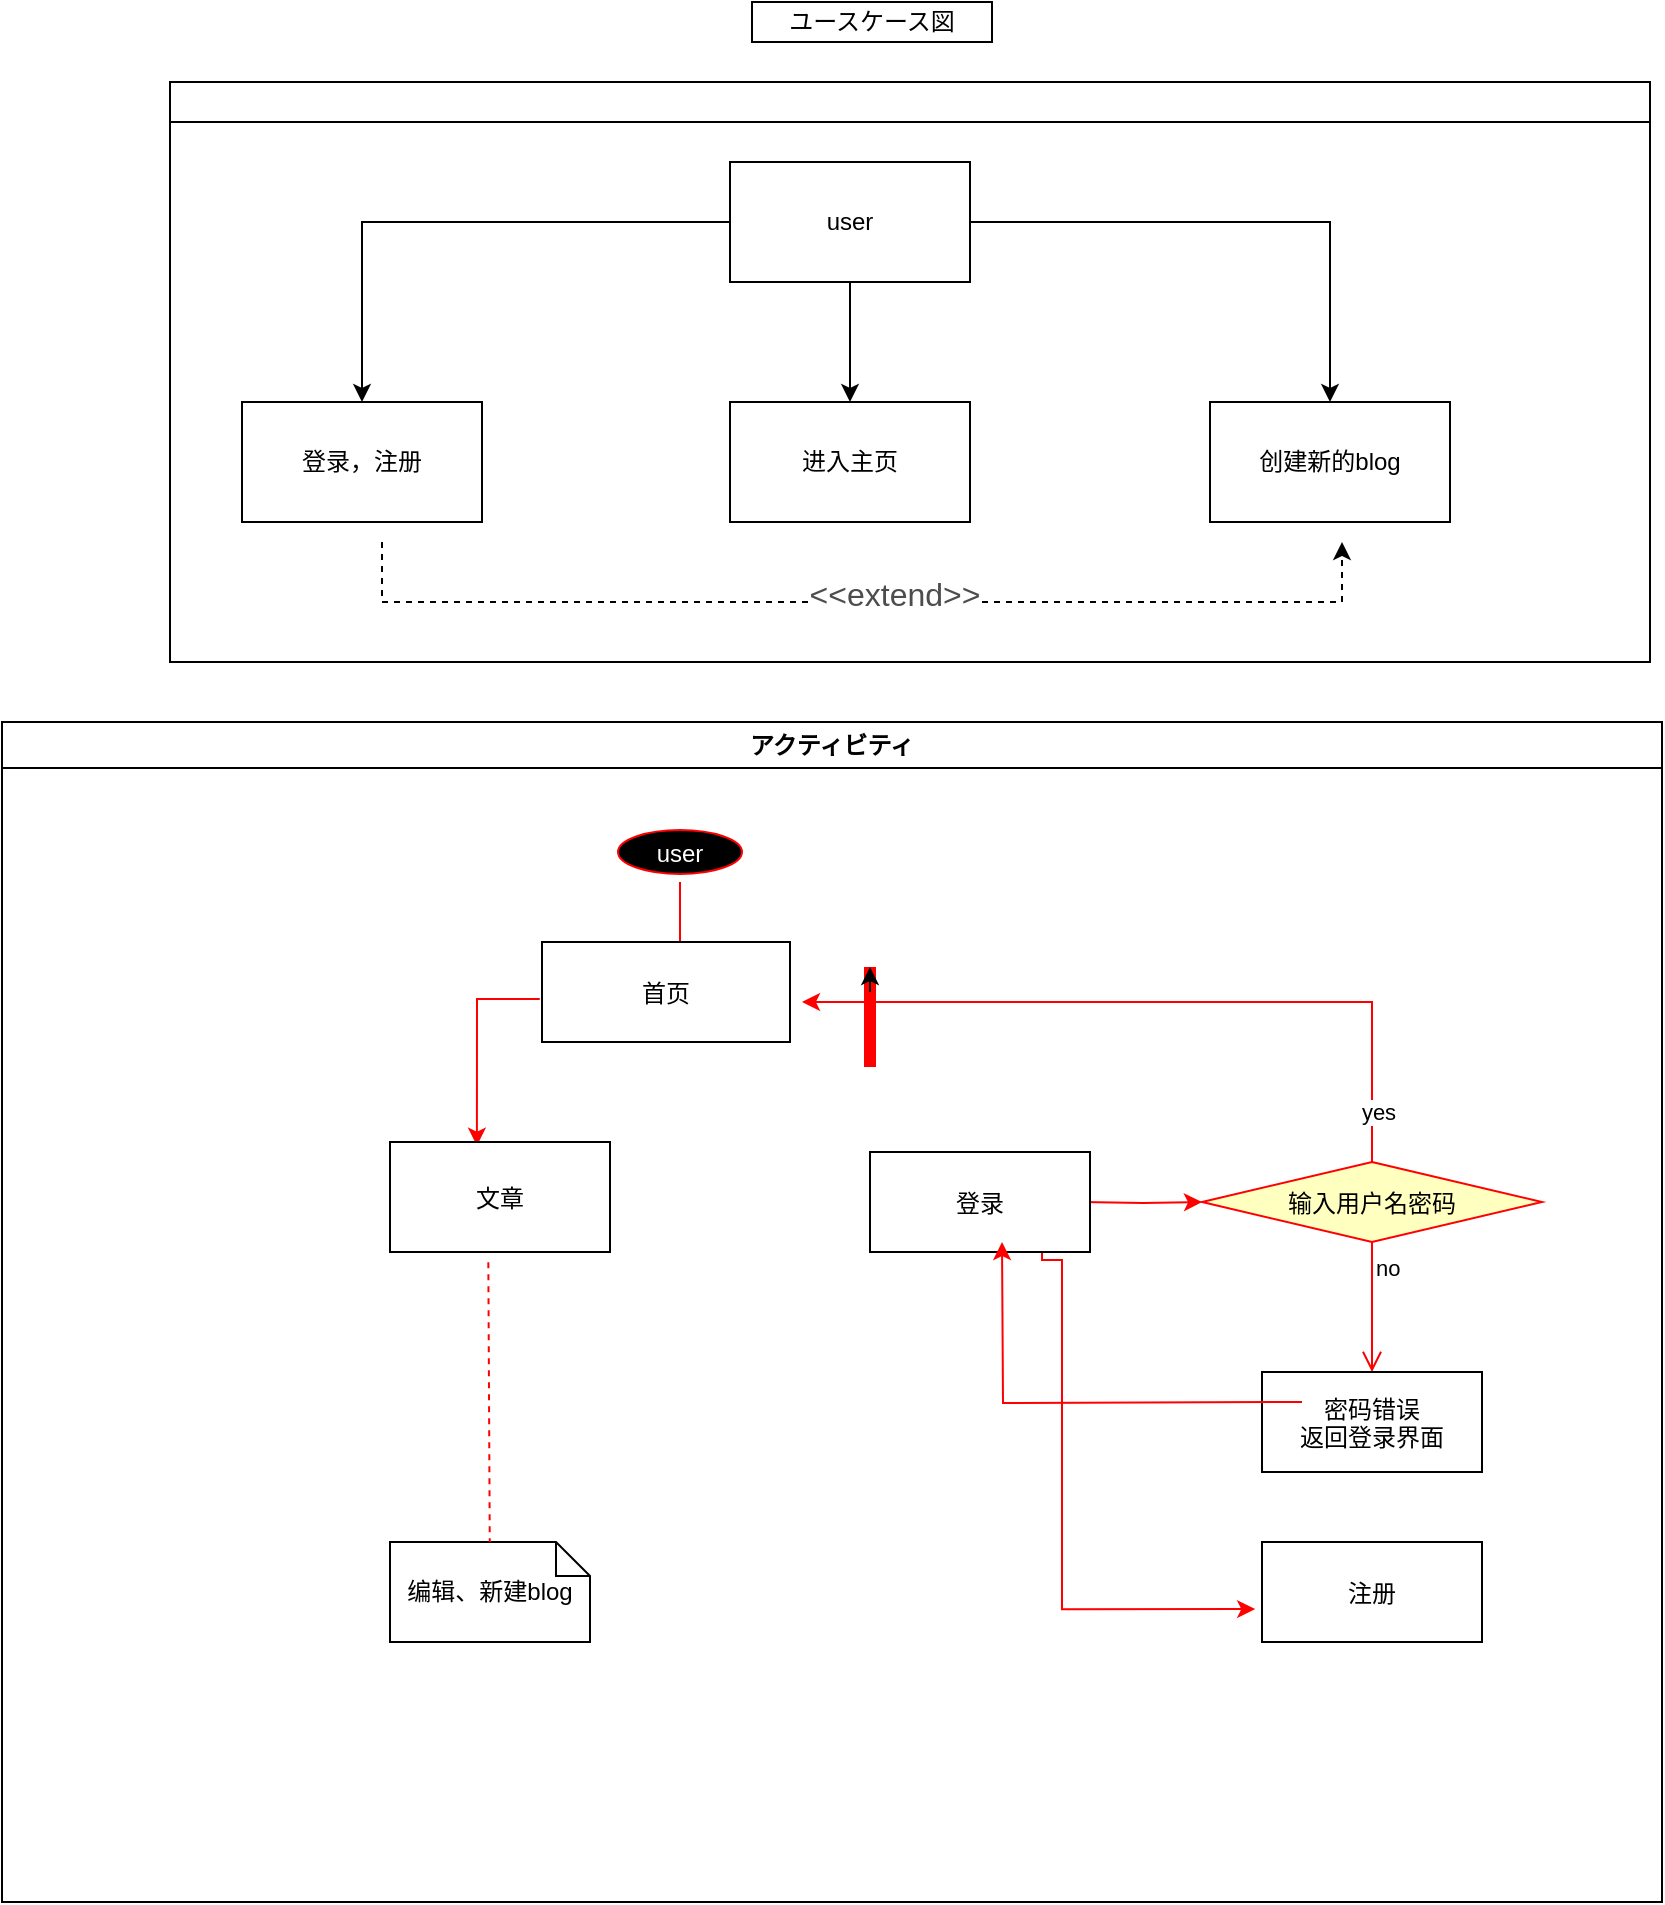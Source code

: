 <mxfile version="17.5.0" type="github">
  <diagram id="prtHgNgQTEPvFCAcTncT" name="Page-1">
    <mxGraphModel dx="2310" dy="781" grid="1" gridSize="10" guides="1" tooltips="1" connect="1" arrows="1" fold="1" page="1" pageScale="1" pageWidth="827" pageHeight="1169" math="0" shadow="0">
      <root>
        <mxCell id="0" />
        <mxCell id="1" parent="0" />
        <mxCell id="dNxyNK7c78bLwvsdeMH5-11" value="" style="swimlane;html=1;startSize=20;horizontal=1;containerType=tree;glass=0;" parent="1" vertex="1">
          <mxGeometry x="44" y="90" width="740" height="290" as="geometry" />
        </mxCell>
        <mxCell id="MEE-5n64z5JgvB7CfafD-5" style="edgeStyle=orthogonalEdgeStyle;rounded=0;orthogonalLoop=1;jettySize=auto;html=1;entryX=0.5;entryY=0;entryDx=0;entryDy=0;" edge="1" parent="dNxyNK7c78bLwvsdeMH5-11" source="MEE-5n64z5JgvB7CfafD-4" target="MEE-5n64z5JgvB7CfafD-2">
          <mxGeometry relative="1" as="geometry" />
        </mxCell>
        <mxCell id="MEE-5n64z5JgvB7CfafD-7" style="edgeStyle=orthogonalEdgeStyle;rounded=0;orthogonalLoop=1;jettySize=auto;html=1;entryX=0.5;entryY=0;entryDx=0;entryDy=0;" edge="1" parent="dNxyNK7c78bLwvsdeMH5-11" source="MEE-5n64z5JgvB7CfafD-4" target="MEE-5n64z5JgvB7CfafD-1">
          <mxGeometry relative="1" as="geometry" />
        </mxCell>
        <mxCell id="MEE-5n64z5JgvB7CfafD-59" style="edgeStyle=orthogonalEdgeStyle;rounded=0;orthogonalLoop=1;jettySize=auto;html=1;entryX=0.5;entryY=0;entryDx=0;entryDy=0;" edge="1" parent="dNxyNK7c78bLwvsdeMH5-11" source="MEE-5n64z5JgvB7CfafD-4" target="MEE-5n64z5JgvB7CfafD-58">
          <mxGeometry relative="1" as="geometry" />
        </mxCell>
        <mxCell id="MEE-5n64z5JgvB7CfafD-4" value="user" style="rounded=0;whiteSpace=wrap;html=1;" vertex="1" parent="dNxyNK7c78bLwvsdeMH5-11">
          <mxGeometry x="280" y="40" width="120" height="60" as="geometry" />
        </mxCell>
        <mxCell id="MEE-5n64z5JgvB7CfafD-2" value="进入主页" style="rounded=0;whiteSpace=wrap;html=1;" vertex="1" parent="dNxyNK7c78bLwvsdeMH5-11">
          <mxGeometry x="280" y="160" width="120" height="60" as="geometry" />
        </mxCell>
        <mxCell id="MEE-5n64z5JgvB7CfafD-1" value="创建新的blog" style="rounded=0;whiteSpace=wrap;html=1;" vertex="1" parent="dNxyNK7c78bLwvsdeMH5-11">
          <mxGeometry x="520" y="160" width="120" height="60" as="geometry" />
        </mxCell>
        <mxCell id="MEE-5n64z5JgvB7CfafD-58" value="登录，注册" style="rounded=0;whiteSpace=wrap;html=1;" vertex="1" parent="dNxyNK7c78bLwvsdeMH5-11">
          <mxGeometry x="36" y="160" width="120" height="60" as="geometry" />
        </mxCell>
        <mxCell id="MEE-5n64z5JgvB7CfafD-8" value="ユースケース図" style="whiteSpace=wrap;html=1;" vertex="1" parent="1">
          <mxGeometry x="335" y="50" width="120" height="20" as="geometry" />
        </mxCell>
        <mxCell id="MEE-5n64z5JgvB7CfafD-18" value="アクティビティ" style="swimlane;whiteSpace=wrap" vertex="1" parent="1">
          <mxGeometry x="-40" y="410" width="830" height="590" as="geometry" />
        </mxCell>
        <mxCell id="MEE-5n64z5JgvB7CfafD-19" value="user" style="ellipse;shape=startState;fillColor=#000000;strokeColor=#ff0000;fontColor=#FFFFFF;" vertex="1" parent="MEE-5n64z5JgvB7CfafD-18">
          <mxGeometry x="304" y="50" width="70" height="30" as="geometry" />
        </mxCell>
        <mxCell id="MEE-5n64z5JgvB7CfafD-20" value="" style="edgeStyle=elbowEdgeStyle;elbow=horizontal;verticalAlign=bottom;endArrow=open;endSize=8;strokeColor=#FF0000;endFill=1;rounded=0" edge="1" parent="MEE-5n64z5JgvB7CfafD-18" source="MEE-5n64z5JgvB7CfafD-19">
          <mxGeometry x="40" y="20" as="geometry">
            <mxPoint x="340" y="120" as="targetPoint" />
            <Array as="points">
              <mxPoint x="339" y="100" />
            </Array>
          </mxGeometry>
        </mxCell>
        <mxCell id="MEE-5n64z5JgvB7CfafD-73" style="edgeStyle=orthogonalEdgeStyle;rounded=0;orthogonalLoop=1;jettySize=auto;html=1;entryX=0.395;entryY=0.034;entryDx=0;entryDy=0;entryPerimeter=0;strokeColor=#FF0000;exitX=-0.009;exitY=0.569;exitDx=0;exitDy=0;exitPerimeter=0;" edge="1" parent="MEE-5n64z5JgvB7CfafD-18" source="MEE-5n64z5JgvB7CfafD-21" target="MEE-5n64z5JgvB7CfafD-24">
          <mxGeometry relative="1" as="geometry">
            <mxPoint x="260" y="135" as="sourcePoint" />
            <Array as="points">
              <mxPoint x="237" y="139" />
            </Array>
          </mxGeometry>
        </mxCell>
        <mxCell id="MEE-5n64z5JgvB7CfafD-21" value="首页" style="" vertex="1" parent="MEE-5n64z5JgvB7CfafD-18">
          <mxGeometry x="270" y="110" width="124" height="50" as="geometry" />
        </mxCell>
        <mxCell id="MEE-5n64z5JgvB7CfafD-70" style="edgeStyle=orthogonalEdgeStyle;rounded=0;orthogonalLoop=1;jettySize=auto;html=1;entryX=0;entryY=0.5;entryDx=0;entryDy=0;strokeColor=#FF0000;" edge="1" parent="MEE-5n64z5JgvB7CfafD-18" target="MEE-5n64z5JgvB7CfafD-26">
          <mxGeometry relative="1" as="geometry">
            <mxPoint x="540" y="240" as="sourcePoint" />
          </mxGeometry>
        </mxCell>
        <mxCell id="MEE-5n64z5JgvB7CfafD-71" style="edgeStyle=orthogonalEdgeStyle;rounded=0;orthogonalLoop=1;jettySize=auto;html=1;entryX=-0.031;entryY=0.671;entryDx=0;entryDy=0;entryPerimeter=0;strokeColor=#FF0000;" edge="1" parent="MEE-5n64z5JgvB7CfafD-18" target="MEE-5n64z5JgvB7CfafD-61">
          <mxGeometry relative="1" as="geometry">
            <mxPoint x="530" y="260" as="sourcePoint" />
            <Array as="points">
              <mxPoint x="520" y="269" />
              <mxPoint x="530" y="269" />
              <mxPoint x="530" y="443" />
            </Array>
          </mxGeometry>
        </mxCell>
        <mxCell id="MEE-5n64z5JgvB7CfafD-22" value="登录" style="" vertex="1" parent="MEE-5n64z5JgvB7CfafD-18">
          <mxGeometry x="434" y="215" width="110" height="50" as="geometry" />
        </mxCell>
        <mxCell id="MEE-5n64z5JgvB7CfafD-24" value="文章" style="" vertex="1" parent="MEE-5n64z5JgvB7CfafD-18">
          <mxGeometry x="194" y="210" width="110" height="55" as="geometry" />
        </mxCell>
        <mxCell id="MEE-5n64z5JgvB7CfafD-68" style="edgeStyle=orthogonalEdgeStyle;rounded=0;orthogonalLoop=1;jettySize=auto;html=1;strokeColor=#FF0000;" edge="1" parent="MEE-5n64z5JgvB7CfafD-18" source="MEE-5n64z5JgvB7CfafD-26">
          <mxGeometry relative="1" as="geometry">
            <mxPoint x="400" y="140" as="targetPoint" />
            <Array as="points">
              <mxPoint x="685" y="140" />
            </Array>
          </mxGeometry>
        </mxCell>
        <mxCell id="MEE-5n64z5JgvB7CfafD-76" value="yes" style="edgeLabel;html=1;align=center;verticalAlign=middle;resizable=0;points=[];" vertex="1" connectable="0" parent="MEE-5n64z5JgvB7CfafD-68">
          <mxGeometry x="-0.861" y="-3" relative="1" as="geometry">
            <mxPoint as="offset" />
          </mxGeometry>
        </mxCell>
        <mxCell id="MEE-5n64z5JgvB7CfafD-26" value="输入用户名密码" style="rhombus;fillColor=#ffffc0;strokeColor=#ff0000;" vertex="1" parent="MEE-5n64z5JgvB7CfafD-18">
          <mxGeometry x="600" y="220" width="170" height="40" as="geometry" />
        </mxCell>
        <mxCell id="MEE-5n64z5JgvB7CfafD-28" value="no" style="edgeStyle=elbowEdgeStyle;elbow=horizontal;align=left;verticalAlign=top;endArrow=open;endSize=8;strokeColor=#FF0000;endFill=1;rounded=0" edge="1" parent="MEE-5n64z5JgvB7CfafD-18" source="MEE-5n64z5JgvB7CfafD-26" target="MEE-5n64z5JgvB7CfafD-32">
          <mxGeometry x="-1" relative="1" as="geometry">
            <mxPoint x="190" y="305" as="targetPoint" />
          </mxGeometry>
        </mxCell>
        <mxCell id="MEE-5n64z5JgvB7CfafD-32" value="密码错误&#xa;返回登录界面" style="" vertex="1" parent="MEE-5n64z5JgvB7CfafD-18">
          <mxGeometry x="630" y="325" width="110" height="50" as="geometry" />
        </mxCell>
        <mxCell id="MEE-5n64z5JgvB7CfafD-33" value="编辑、新建blog" style="shape=note;whiteSpace=wrap;size=17;" vertex="1" parent="MEE-5n64z5JgvB7CfafD-18">
          <mxGeometry x="194" y="410" width="100" height="50" as="geometry" />
        </mxCell>
        <mxCell id="MEE-5n64z5JgvB7CfafD-34" value="" style="endArrow=none;strokeColor=#FF0000;endFill=0;rounded=0;dashed=1;exitX=0.447;exitY=1.094;exitDx=0;exitDy=0;exitPerimeter=0;" edge="1" parent="MEE-5n64z5JgvB7CfafD-18" source="MEE-5n64z5JgvB7CfafD-24" target="MEE-5n64z5JgvB7CfafD-33">
          <mxGeometry relative="1" as="geometry">
            <mxPoint x="230" y="310" as="sourcePoint" />
          </mxGeometry>
        </mxCell>
        <mxCell id="MEE-5n64z5JgvB7CfafD-61" value="注册" style="" vertex="1" parent="MEE-5n64z5JgvB7CfafD-18">
          <mxGeometry x="630" y="410" width="110" height="50" as="geometry" />
        </mxCell>
        <mxCell id="MEE-5n64z5JgvB7CfafD-30" value="" style="shape=line;strokeWidth=6;strokeColor=#ff0000;rotation=90" vertex="1" parent="MEE-5n64z5JgvB7CfafD-18">
          <mxGeometry x="409" y="140" width="50" height="15" as="geometry" />
        </mxCell>
        <mxCell id="MEE-5n64z5JgvB7CfafD-66" style="edgeStyle=orthogonalEdgeStyle;rounded=0;orthogonalLoop=1;jettySize=auto;html=1;exitX=0.25;exitY=0.5;exitDx=0;exitDy=0;exitPerimeter=0;entryX=0;entryY=0.5;entryDx=0;entryDy=0;entryPerimeter=0;" edge="1" parent="MEE-5n64z5JgvB7CfafD-18" source="MEE-5n64z5JgvB7CfafD-30" target="MEE-5n64z5JgvB7CfafD-30">
          <mxGeometry relative="1" as="geometry" />
        </mxCell>
        <mxCell id="MEE-5n64z5JgvB7CfafD-47" style="edgeStyle=orthogonalEdgeStyle;rounded=0;orthogonalLoop=1;jettySize=auto;html=1;dashed=1;startArrow=none;" edge="1" parent="1">
          <mxGeometry relative="1" as="geometry">
            <mxPoint x="630" y="320" as="targetPoint" />
            <mxPoint x="150" y="320" as="sourcePoint" />
            <Array as="points">
              <mxPoint x="150" y="350" />
              <mxPoint x="630" y="350" />
            </Array>
          </mxGeometry>
        </mxCell>
        <mxCell id="MEE-5n64z5JgvB7CfafD-48" value="&lt;span style=&quot;color: rgba(0 , 0 , 0 , 0) ; font-family: monospace ; font-size: 0px ; background-color: rgb(248 , 249 , 250)&quot;&gt;%3CmxGraphModel%3E%3Croot%3E%3CmxCell%20id%3D%220%22%2F%3E%3CmxCell%20id%3D%221%22%20parent%3D%220%22%2F%3E%3CmxCell%20id%3D%222%22%20value%3D%22%26lt%3Bspan%20style%3D%26quot%3Bcolor%3A%20rgb(77%20%2C%2077%20%2C%2077)%20%3B%20font-family%3A%20%2C%20%26amp%3B%2334%3Bsf%20ui%20text%26amp%3B%2334%3B%20%2C%20%26amp%3B%2334%3Barial%26amp%3B%2334%3B%20%2C%20%26amp%3B%2334%3Bpingfang%20sc%26amp%3B%2334%3B%20%2C%20%26amp%3B%2334%3Bhiragino%20sans%20gb%26amp%3B%2334%3B%20%2C%20%26amp%3B%2334%3Bmicrosoft%20yahei%26amp%3B%2334%3B%20%2C%20%26amp%3B%2334%3Bwenquanyi%20micro%20hei%26amp%3B%2334%3B%20%2C%20sans-serif%20%2C%20%26amp%3B%2334%3Bsimhei%26amp%3B%2334%3B%20%2C%20%26amp%3B%2334%3Bsimsun%26amp%3B%2334%3B%20%3B%20font-size%3A%2016px%20%3B%20background-color%3A%20rgb(255%20%2C%20255%20%2C%20255)%26quot%3B%26gt%3B%26amp%3Blt%3B%26amp%3Blt%3Binclude%26amp%3Bgt%3B%26amp%3Bgt%3B%26lt%3B%2Fspan%26gt%3B%22%20style%3D%22text%3Bhtml%3D1%3Balign%3Dcenter%3BverticalAlign%3Dmiddle%3Bresizable%3D0%3Bpoints%3D%5B%5D%3Bautosize%3D1%3BstrokeColor%3Dnone%3BfillColor%3Dnone%3B%22%20vertex%3D%221%22%20parent%3D%221%22%3E%3CmxGeometry%20x%3D%22100%22%20y%3D%22200%22%20width%3D%22100%22%20height%3D%2220%22%20as%3D%22geometry%22%2F%3E%3C%2FmxCell%3E%3C%2Froot%3E%3C%2FmxGraphModel%3E&lt;/span&gt;" style="edgeLabel;html=1;align=center;verticalAlign=middle;resizable=0;points=[];" vertex="1" connectable="0" parent="MEE-5n64z5JgvB7CfafD-47">
          <mxGeometry x="0.319" y="-2" relative="1" as="geometry">
            <mxPoint x="-1" as="offset" />
          </mxGeometry>
        </mxCell>
        <mxCell id="MEE-5n64z5JgvB7CfafD-54" value="&lt;span style=&quot;color: rgb(77 , 77 , 77) ; font-family: , &amp;#34;sf ui text&amp;#34; , &amp;#34;arial&amp;#34; , &amp;#34;pingfang sc&amp;#34; , &amp;#34;hiragino sans gb&amp;#34; , &amp;#34;microsoft yahei&amp;#34; , &amp;#34;wenquanyi micro hei&amp;#34; , sans-serif , &amp;#34;simhei&amp;#34; , &amp;#34;simsun&amp;#34; ; font-size: 16px&quot;&gt;&amp;lt;&amp;lt;extend&amp;gt;&amp;gt;&lt;/span&gt;" style="edgeLabel;html=1;align=center;verticalAlign=middle;resizable=0;points=[];" vertex="1" connectable="0" parent="MEE-5n64z5JgvB7CfafD-47">
          <mxGeometry x="0.063" y="4" relative="1" as="geometry">
            <mxPoint x="-1" as="offset" />
          </mxGeometry>
        </mxCell>
        <mxCell id="MEE-5n64z5JgvB7CfafD-69" style="edgeStyle=orthogonalEdgeStyle;rounded=0;orthogonalLoop=1;jettySize=auto;html=1;strokeColor=#FF0000;" edge="1" parent="1">
          <mxGeometry relative="1" as="geometry">
            <mxPoint x="460" y="670" as="targetPoint" />
            <mxPoint x="610" y="750" as="sourcePoint" />
          </mxGeometry>
        </mxCell>
      </root>
    </mxGraphModel>
  </diagram>
</mxfile>
